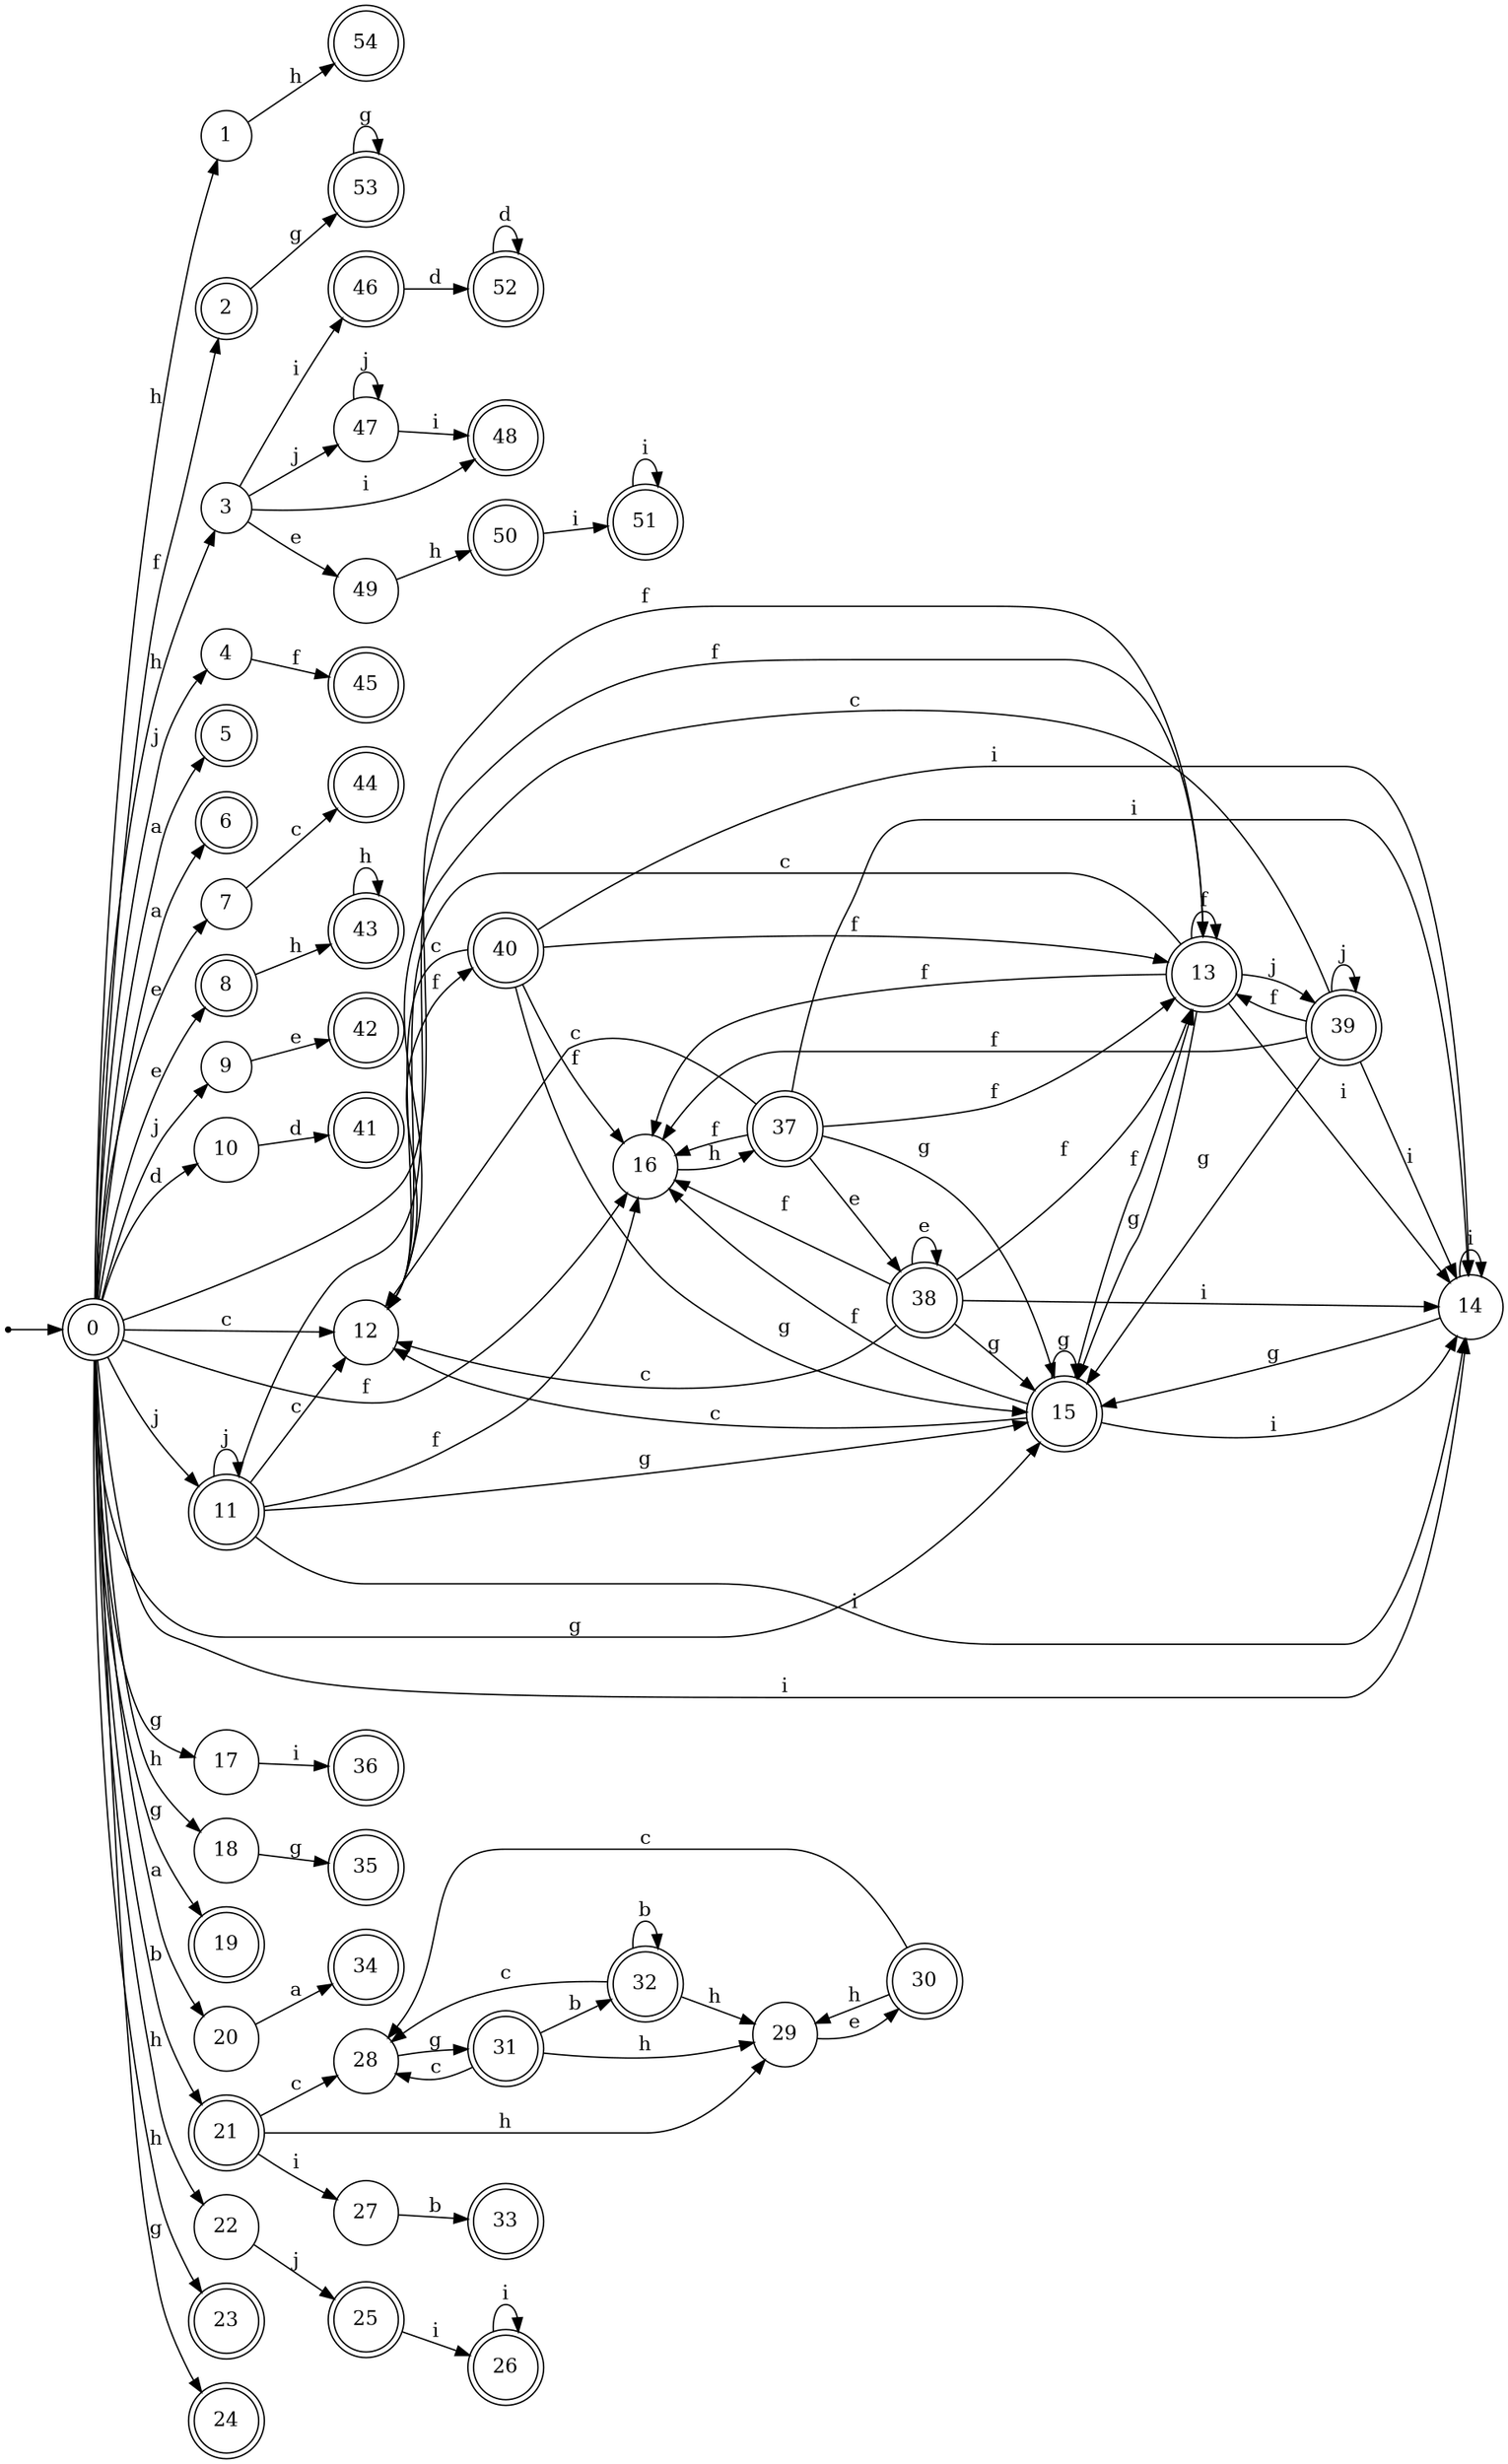 digraph finite_state_machine {
rankdir=LR;
size="20,20";
node [shape = point]; "dummy0"
node [shape = doublecircle]; "0";"dummy0" -> "0";
node [shape = circle]; "1";
node [shape = doublecircle]; "2";node [shape = circle]; "3";
node [shape = circle]; "4";
node [shape = doublecircle]; "5";node [shape = doublecircle]; "6";node [shape = circle]; "7";
node [shape = doublecircle]; "8";node [shape = circle]; "9";
node [shape = circle]; "10";
node [shape = doublecircle]; "11";node [shape = circle]; "12";
node [shape = doublecircle]; "13";node [shape = circle]; "14";
node [shape = doublecircle]; "15";node [shape = circle]; "16";
node [shape = circle]; "17";
node [shape = circle]; "18";
node [shape = doublecircle]; "19";node [shape = circle]; "20";
node [shape = doublecircle]; "21";node [shape = circle]; "22";
node [shape = doublecircle]; "23";node [shape = doublecircle]; "24";node [shape = doublecircle]; "25";node [shape = doublecircle]; "26";node [shape = circle]; "27";
node [shape = circle]; "28";
node [shape = circle]; "29";
node [shape = doublecircle]; "30";node [shape = doublecircle]; "31";node [shape = doublecircle]; "32";node [shape = doublecircle]; "33";node [shape = doublecircle]; "34";node [shape = doublecircle]; "35";node [shape = doublecircle]; "36";node [shape = doublecircle]; "37";node [shape = doublecircle]; "38";node [shape = doublecircle]; "39";node [shape = doublecircle]; "40";node [shape = doublecircle]; "41";node [shape = doublecircle]; "42";node [shape = doublecircle]; "43";node [shape = doublecircle]; "44";node [shape = doublecircle]; "45";node [shape = doublecircle]; "46";node [shape = circle]; "47";
node [shape = doublecircle]; "48";node [shape = circle]; "49";
node [shape = doublecircle]; "50";node [shape = doublecircle]; "51";node [shape = doublecircle]; "52";node [shape = doublecircle]; "53";node [shape = doublecircle]; "54";"0" -> "1" [label = "h"];
 "0" -> "18" [label = "h"];
 "0" -> "3" [label = "h"];
 "0" -> "22" [label = "h"];
 "0" -> "23" [label = "h"];
 "0" -> "16" [label = "f"];
 "0" -> "2" [label = "f"];
 "0" -> "13" [label = "f"];
 "0" -> "9" [label = "j"];
 "0" -> "11" [label = "j"];
 "0" -> "4" [label = "j"];
 "0" -> "20" [label = "a"];
 "0" -> "5" [label = "a"];
 "0" -> "6" [label = "a"];
 "0" -> "8" [label = "e"];
 "0" -> "7" [label = "e"];
 "0" -> "10" [label = "d"];
 "0" -> "12" [label = "c"];
 "0" -> "14" [label = "i"];
 "0" -> "24" [label = "g"];
 "0" -> "17" [label = "g"];
 "0" -> "19" [label = "g"];
 "0" -> "15" [label = "g"];
 "0" -> "21" [label = "b"];
 "22" -> "25" [label = "j"];
 "25" -> "26" [label = "i"];
 "26" -> "26" [label = "i"];
 "21" -> "27" [label = "i"];
 "21" -> "28" [label = "c"];
 "21" -> "29" [label = "h"];
 "29" -> "30" [label = "e"];
 "30" -> "29" [label = "h"];
 "30" -> "28" [label = "c"];
 "28" -> "31" [label = "g"];
 "31" -> "28" [label = "c"];
 "31" -> "32" [label = "b"];
 "31" -> "29" [label = "h"];
 "32" -> "32" [label = "b"];
 "32" -> "28" [label = "c"];
 "32" -> "29" [label = "h"];
 "27" -> "33" [label = "b"];
 "20" -> "34" [label = "a"];
 "18" -> "35" [label = "g"];
 "17" -> "36" [label = "i"];
 "16" -> "37" [label = "h"];
 "37" -> "16" [label = "f"];
 "37" -> "13" [label = "f"];
 "37" -> "38" [label = "e"];
 "37" -> "12" [label = "c"];
 "37" -> "14" [label = "i"];
 "37" -> "15" [label = "g"];
 "38" -> "38" [label = "e"];
 "38" -> "16" [label = "f"];
 "38" -> "13" [label = "f"];
 "38" -> "12" [label = "c"];
 "38" -> "14" [label = "i"];
 "38" -> "15" [label = "g"];
 "15" -> "15" [label = "g"];
 "15" -> "14" [label = "i"];
 "15" -> "12" [label = "c"];
 "15" -> "16" [label = "f"];
 "15" -> "13" [label = "f"];
 "14" -> "14" [label = "i"];
 "14" -> "15" [label = "g"];
 "13" -> "16" [label = "f"];
 "13" -> "13" [label = "f"];
 "13" -> "39" [label = "j"];
 "13" -> "12" [label = "c"];
 "13" -> "14" [label = "i"];
 "13" -> "15" [label = "g"];
 "39" -> "39" [label = "j"];
 "39" -> "16" [label = "f"];
 "39" -> "13" [label = "f"];
 "39" -> "12" [label = "c"];
 "39" -> "14" [label = "i"];
 "39" -> "15" [label = "g"];
 "12" -> "40" [label = "f"];
 "40" -> "12" [label = "c"];
 "40" -> "16" [label = "f"];
 "40" -> "13" [label = "f"];
 "40" -> "14" [label = "i"];
 "40" -> "15" [label = "g"];
 "11" -> "11" [label = "j"];
 "11" -> "12" [label = "c"];
 "11" -> "16" [label = "f"];
 "11" -> "13" [label = "f"];
 "11" -> "14" [label = "i"];
 "11" -> "15" [label = "g"];
 "10" -> "41" [label = "d"];
 "9" -> "42" [label = "e"];
 "8" -> "43" [label = "h"];
 "43" -> "43" [label = "h"];
 "7" -> "44" [label = "c"];
 "4" -> "45" [label = "f"];
 "3" -> "48" [label = "i"];
 "3" -> "46" [label = "i"];
 "3" -> "47" [label = "j"];
 "3" -> "49" [label = "e"];
 "49" -> "50" [label = "h"];
 "50" -> "51" [label = "i"];
 "51" -> "51" [label = "i"];
 "47" -> "47" [label = "j"];
 "47" -> "48" [label = "i"];
 "46" -> "52" [label = "d"];
 "52" -> "52" [label = "d"];
 "2" -> "53" [label = "g"];
 "53" -> "53" [label = "g"];
 "1" -> "54" [label = "h"];
 }
